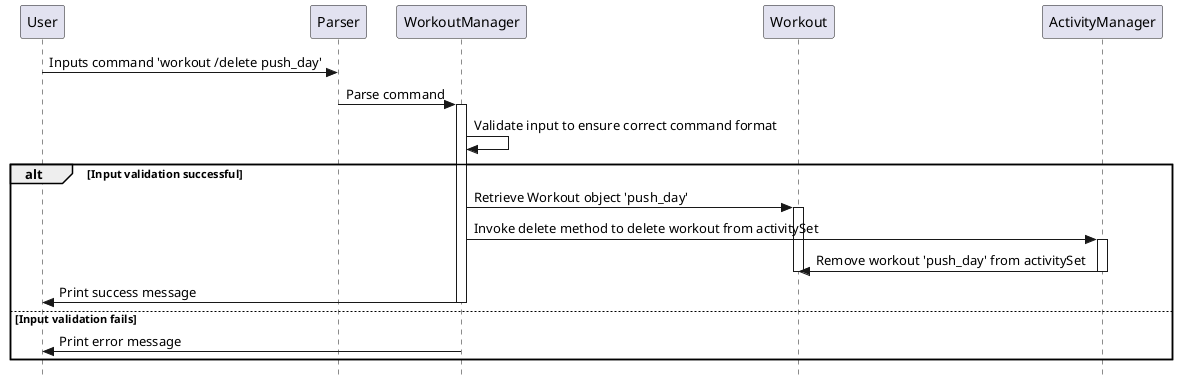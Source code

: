 @startuml SequenceDiagram
skinparam classAttributeIconSize 0
skinparam style strictuml
participant User
participant Parser
participant WorkoutManager
participant Workout
participant ActivityManager

User -> Parser: Inputs command 'workout /delete push_day'
Parser -> WorkoutManager: Parse command
activate WorkoutManager
WorkoutManager -> WorkoutManager: Validate input to ensure correct command format
alt Input validation successful
    WorkoutManager -> Workout: Retrieve Workout object 'push_day'
    activate Workout
    WorkoutManager -> ActivityManager: Invoke delete method to delete workout from activitySet
    activate ActivityManager
    ActivityManager -> Workout: Remove workout 'push_day' from activitySet
    deactivate ActivityManager
    deactivate Workout
    WorkoutManager -> User: Print success message
    deactivate WorkoutManager
else Input validation fails
    WorkoutManager -> User: Print error message
end

@enduml
